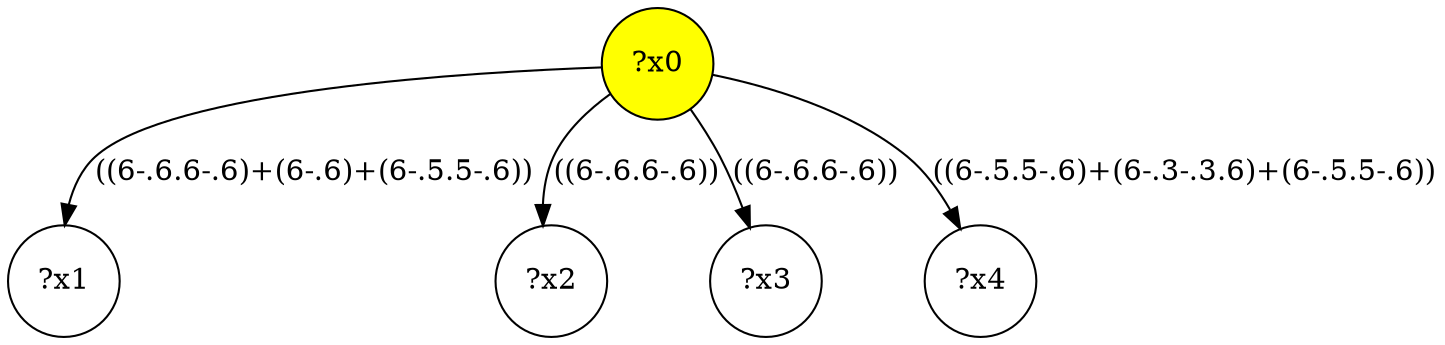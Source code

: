 digraph g {
	x0 [fillcolor="yellow", style="filled," shape=circle, label="?x0"];
	x1 [shape=circle, label="?x1"];
	x0 -> x1 [label="((6-.6.6-.6)+(6-.6)+(6-.5.5-.6))"];
	x2 [shape=circle, label="?x2"];
	x0 -> x2 [label="((6-.6.6-.6))"];
	x3 [shape=circle, label="?x3"];
	x0 -> x3 [label="((6-.6.6-.6))"];
	x4 [shape=circle, label="?x4"];
	x0 -> x4 [label="((6-.5.5-.6)+(6-.3-.3.6)+(6-.5.5-.6))"];
}
